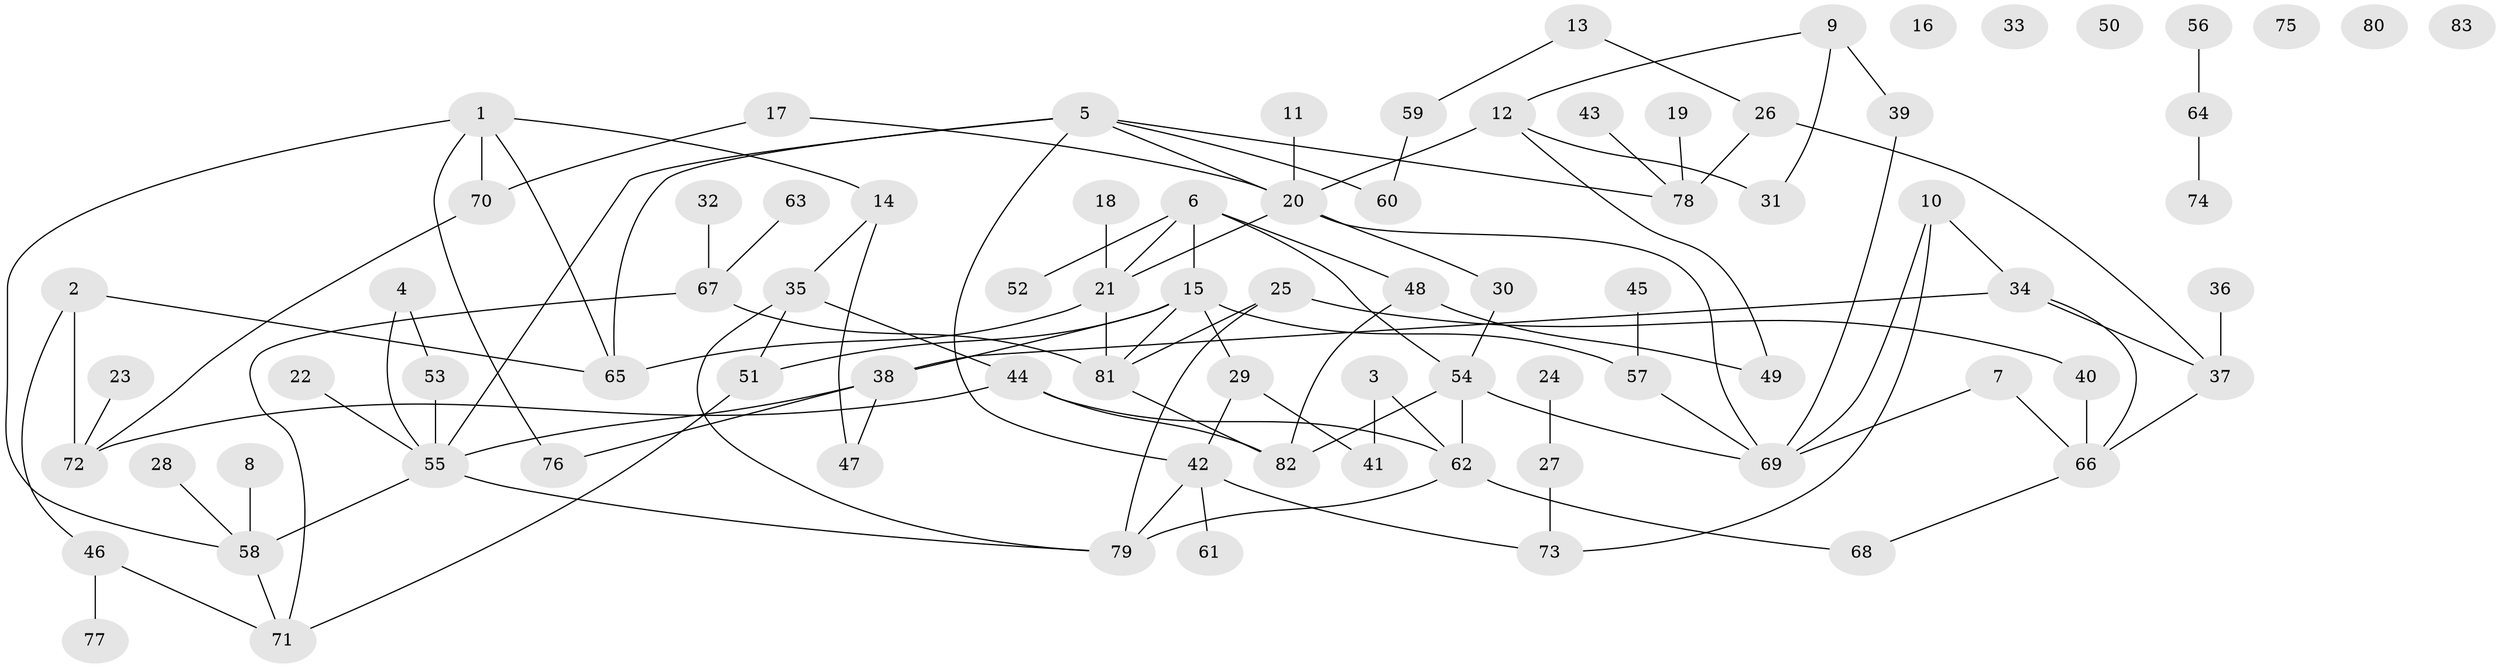 // Generated by graph-tools (version 1.1) at 2025/33/03/09/25 02:33:28]
// undirected, 83 vertices, 113 edges
graph export_dot {
graph [start="1"]
  node [color=gray90,style=filled];
  1;
  2;
  3;
  4;
  5;
  6;
  7;
  8;
  9;
  10;
  11;
  12;
  13;
  14;
  15;
  16;
  17;
  18;
  19;
  20;
  21;
  22;
  23;
  24;
  25;
  26;
  27;
  28;
  29;
  30;
  31;
  32;
  33;
  34;
  35;
  36;
  37;
  38;
  39;
  40;
  41;
  42;
  43;
  44;
  45;
  46;
  47;
  48;
  49;
  50;
  51;
  52;
  53;
  54;
  55;
  56;
  57;
  58;
  59;
  60;
  61;
  62;
  63;
  64;
  65;
  66;
  67;
  68;
  69;
  70;
  71;
  72;
  73;
  74;
  75;
  76;
  77;
  78;
  79;
  80;
  81;
  82;
  83;
  1 -- 14;
  1 -- 58;
  1 -- 65;
  1 -- 70;
  1 -- 76;
  2 -- 46;
  2 -- 65;
  2 -- 72;
  3 -- 41;
  3 -- 62;
  4 -- 53;
  4 -- 55;
  5 -- 20;
  5 -- 42;
  5 -- 55;
  5 -- 60;
  5 -- 65;
  5 -- 78;
  6 -- 15;
  6 -- 21;
  6 -- 48;
  6 -- 52;
  6 -- 54;
  7 -- 66;
  7 -- 69;
  8 -- 58;
  9 -- 12;
  9 -- 31;
  9 -- 39;
  10 -- 34;
  10 -- 69;
  10 -- 73;
  11 -- 20;
  12 -- 20;
  12 -- 31;
  12 -- 49;
  13 -- 26;
  13 -- 59;
  14 -- 35;
  14 -- 47;
  15 -- 29;
  15 -- 38;
  15 -- 51;
  15 -- 57;
  15 -- 81;
  17 -- 20;
  17 -- 70;
  18 -- 21;
  19 -- 78;
  20 -- 21;
  20 -- 30;
  20 -- 69;
  21 -- 65;
  21 -- 81;
  22 -- 55;
  23 -- 72;
  24 -- 27;
  25 -- 40;
  25 -- 79;
  25 -- 81;
  26 -- 37;
  26 -- 78;
  27 -- 73;
  28 -- 58;
  29 -- 41;
  29 -- 42;
  30 -- 54;
  32 -- 67;
  34 -- 37;
  34 -- 38;
  34 -- 66;
  35 -- 44;
  35 -- 51;
  35 -- 79;
  36 -- 37;
  37 -- 66;
  38 -- 47;
  38 -- 55;
  38 -- 76;
  39 -- 69;
  40 -- 66;
  42 -- 61;
  42 -- 73;
  42 -- 79;
  43 -- 78;
  44 -- 62;
  44 -- 72;
  44 -- 82;
  45 -- 57;
  46 -- 71;
  46 -- 77;
  48 -- 49;
  48 -- 82;
  51 -- 71;
  53 -- 55;
  54 -- 62;
  54 -- 69;
  54 -- 82;
  55 -- 58;
  55 -- 79;
  56 -- 64;
  57 -- 69;
  58 -- 71;
  59 -- 60;
  62 -- 68;
  62 -- 79;
  63 -- 67;
  64 -- 74;
  66 -- 68;
  67 -- 71;
  67 -- 81;
  70 -- 72;
  81 -- 82;
}
